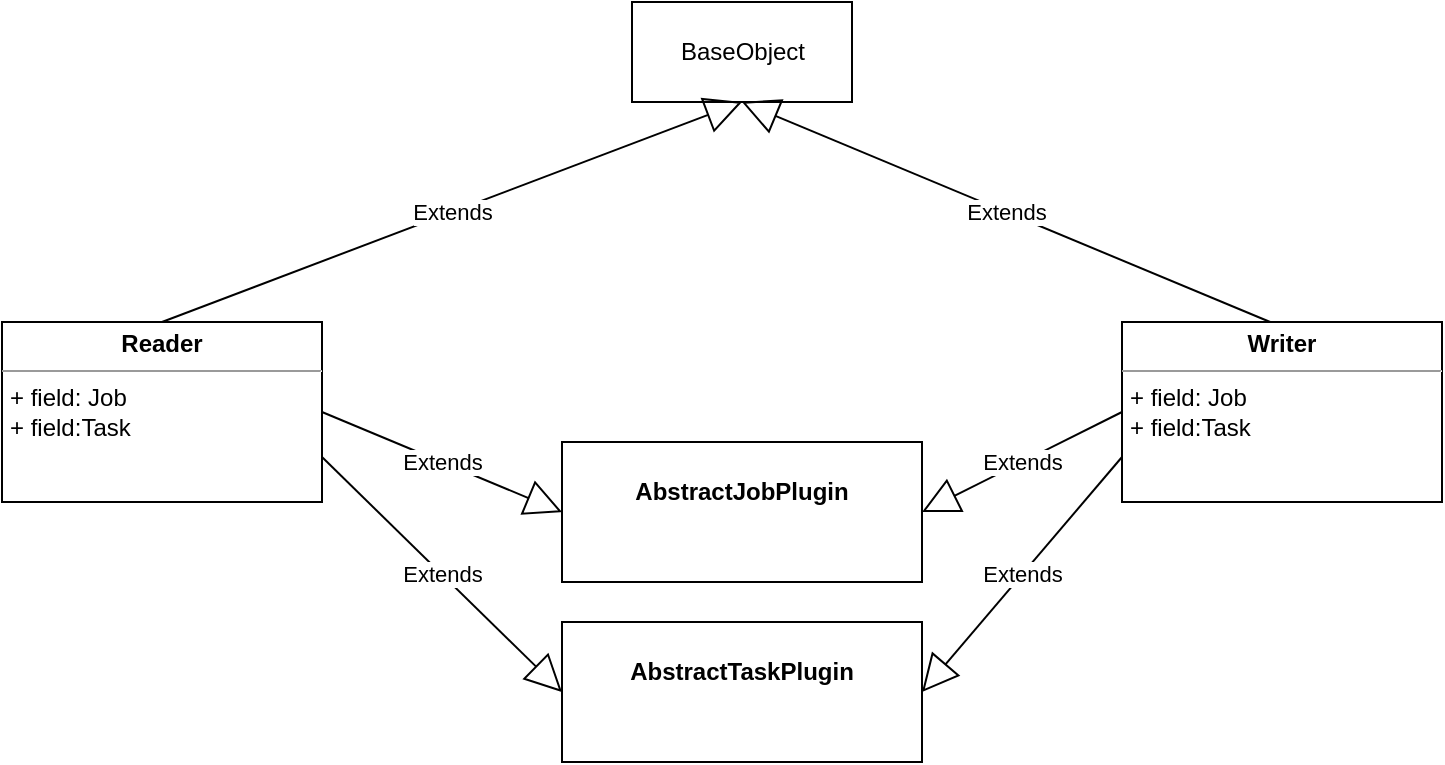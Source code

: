 <mxfile version="12.1.7" type="github" pages="1">
  <diagram id="dwvzJ9ZSr5rlT99AuMPi" name="第 1 页">
    <mxGraphModel dx="946" dy="662" grid="1" gridSize="10" guides="1" tooltips="1" connect="1" arrows="1" fold="1" page="1" pageScale="1" pageWidth="1169" pageHeight="827" math="0" shadow="0">
      <root>
        <mxCell id="0"/>
        <mxCell id="1" parent="0"/>
        <mxCell id="icY077CcPCAfV6TuevYq-1" value="BaseObject" style="html=1;" vertex="1" parent="1">
          <mxGeometry x="505" y="50" width="110" height="50" as="geometry"/>
        </mxCell>
        <mxCell id="icY077CcPCAfV6TuevYq-3" value="&lt;p style=&quot;margin: 0px ; margin-top: 4px ; text-align: center&quot;&gt;&lt;b&gt;Writer&lt;/b&gt;&lt;/p&gt;&lt;hr size=&quot;1&quot;&gt;&lt;p style=&quot;margin: 0px ; margin-left: 4px&quot;&gt;+ field: Job&lt;/p&gt;&lt;p style=&quot;margin: 0px ; margin-left: 4px&quot;&gt;+ field:Task&lt;/p&gt;&lt;p style=&quot;margin: 0px ; margin-left: 4px&quot;&gt;&lt;br&gt;&lt;/p&gt;" style="verticalAlign=top;align=left;overflow=fill;fontSize=12;fontFamily=Helvetica;html=1;" vertex="1" parent="1">
          <mxGeometry x="750" y="210" width="160" height="90" as="geometry"/>
        </mxCell>
        <mxCell id="icY077CcPCAfV6TuevYq-4" value="&lt;p style=&quot;margin: 0px ; margin-top: 4px ; text-align: center&quot;&gt;&lt;b&gt;Reader&lt;/b&gt;&lt;/p&gt;&lt;hr size=&quot;1&quot;&gt;&lt;p style=&quot;margin: 0px ; margin-left: 4px&quot;&gt;+ field: Job&lt;/p&gt;&lt;p style=&quot;margin: 0px ; margin-left: 4px&quot;&gt;+ field:Task&lt;/p&gt;&lt;p style=&quot;margin: 0px ; margin-left: 4px&quot;&gt;&lt;br&gt;&lt;/p&gt;" style="verticalAlign=top;align=left;overflow=fill;fontSize=12;fontFamily=Helvetica;html=1;" vertex="1" parent="1">
          <mxGeometry x="190" y="210" width="160" height="90" as="geometry"/>
        </mxCell>
        <mxCell id="icY077CcPCAfV6TuevYq-5" value="Extends" style="endArrow=block;endSize=16;endFill=0;html=1;entryX=0.5;entryY=1;entryDx=0;entryDy=0;exitX=0.5;exitY=0;exitDx=0;exitDy=0;" edge="1" parent="1" source="icY077CcPCAfV6TuevYq-4" target="icY077CcPCAfV6TuevYq-1">
          <mxGeometry width="160" relative="1" as="geometry">
            <mxPoint x="210" y="450" as="sourcePoint"/>
            <mxPoint x="370" y="450" as="targetPoint"/>
          </mxGeometry>
        </mxCell>
        <mxCell id="icY077CcPCAfV6TuevYq-6" value="Extends" style="endArrow=block;endSize=16;endFill=0;html=1;entryX=0.5;entryY=1;entryDx=0;entryDy=0;exitX=0.463;exitY=0;exitDx=0;exitDy=0;exitPerimeter=0;" edge="1" parent="1" source="icY077CcPCAfV6TuevYq-3" target="icY077CcPCAfV6TuevYq-1">
          <mxGeometry width="160" relative="1" as="geometry">
            <mxPoint x="590" y="160" as="sourcePoint"/>
            <mxPoint x="785" y="50" as="targetPoint"/>
          </mxGeometry>
        </mxCell>
        <mxCell id="icY077CcPCAfV6TuevYq-7" value="&lt;p style=&quot;margin: 0px ; margin-top: 4px ; text-align: center&quot;&gt;&lt;br&gt;&lt;b&gt;AbstractJobPlugin&lt;/b&gt;&lt;/p&gt;" style="verticalAlign=top;align=left;overflow=fill;fontSize=12;fontFamily=Helvetica;html=1;" vertex="1" parent="1">
          <mxGeometry x="470" y="270" width="180" height="70" as="geometry"/>
        </mxCell>
        <mxCell id="icY077CcPCAfV6TuevYq-9" value="Extends" style="endArrow=block;endSize=16;endFill=0;html=1;entryX=0;entryY=0.5;entryDx=0;entryDy=0;exitX=1;exitY=0.5;exitDx=0;exitDy=0;" edge="1" parent="1" source="icY077CcPCAfV6TuevYq-4" target="icY077CcPCAfV6TuevYq-7">
          <mxGeometry width="160" relative="1" as="geometry">
            <mxPoint x="210" y="420" as="sourcePoint"/>
            <mxPoint x="370" y="420" as="targetPoint"/>
          </mxGeometry>
        </mxCell>
        <mxCell id="icY077CcPCAfV6TuevYq-10" value="Extends" style="endArrow=block;endSize=16;endFill=0;html=1;entryX=1;entryY=0.5;entryDx=0;entryDy=0;exitX=0;exitY=0.5;exitDx=0;exitDy=0;" edge="1" parent="1" source="icY077CcPCAfV6TuevYq-3" target="icY077CcPCAfV6TuevYq-7">
          <mxGeometry width="160" relative="1" as="geometry">
            <mxPoint x="650" y="430" as="sourcePoint"/>
            <mxPoint x="810" y="430" as="targetPoint"/>
          </mxGeometry>
        </mxCell>
        <mxCell id="icY077CcPCAfV6TuevYq-11" value="&lt;p style=&quot;margin: 0px ; margin-top: 4px ; text-align: center&quot;&gt;&lt;br&gt;&lt;b&gt;AbstractTaskPlugin&lt;/b&gt;&lt;/p&gt;" style="verticalAlign=top;align=left;overflow=fill;fontSize=12;fontFamily=Helvetica;html=1;" vertex="1" parent="1">
          <mxGeometry x="470" y="360" width="180" height="70" as="geometry"/>
        </mxCell>
        <mxCell id="icY077CcPCAfV6TuevYq-12" value="Extends" style="endArrow=block;endSize=16;endFill=0;html=1;exitX=1;exitY=0.75;exitDx=0;exitDy=0;entryX=0;entryY=0.5;entryDx=0;entryDy=0;" edge="1" parent="1" source="icY077CcPCAfV6TuevYq-4" target="icY077CcPCAfV6TuevYq-11">
          <mxGeometry width="160" relative="1" as="geometry">
            <mxPoint x="210" y="430" as="sourcePoint"/>
            <mxPoint x="370" y="430" as="targetPoint"/>
          </mxGeometry>
        </mxCell>
        <mxCell id="icY077CcPCAfV6TuevYq-13" value="Extends" style="endArrow=block;endSize=16;endFill=0;html=1;entryX=1;entryY=0.5;entryDx=0;entryDy=0;exitX=0;exitY=0.75;exitDx=0;exitDy=0;" edge="1" parent="1" source="icY077CcPCAfV6TuevYq-3" target="icY077CcPCAfV6TuevYq-11">
          <mxGeometry width="160" relative="1" as="geometry">
            <mxPoint x="720" y="420" as="sourcePoint"/>
            <mxPoint x="880" y="420" as="targetPoint"/>
          </mxGeometry>
        </mxCell>
      </root>
    </mxGraphModel>
  </diagram>
</mxfile>
